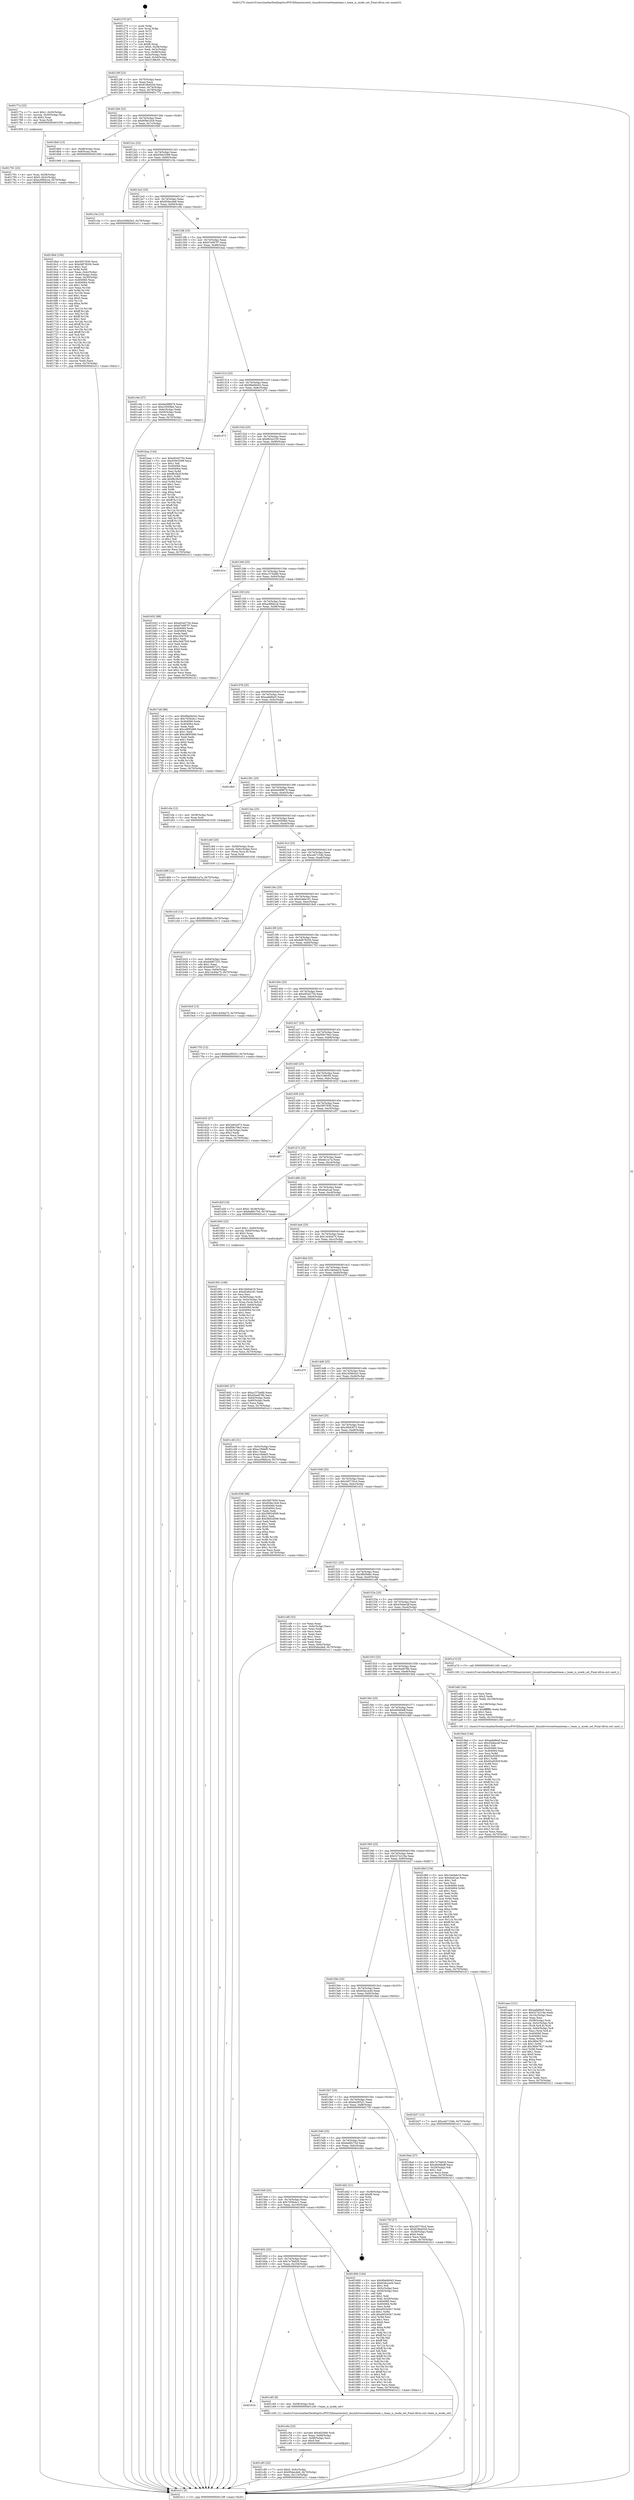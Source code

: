 digraph "0x401270" {
  label = "0x401270 (/mnt/c/Users/mathe/Desktop/tcc/POCII/binaries/extr_linuxdriversnetteamteam.c_team_is_mode_set_Final-ollvm.out::main(0))"
  labelloc = "t"
  node[shape=record]

  Entry [label="",width=0.3,height=0.3,shape=circle,fillcolor=black,style=filled]
  "0x40129f" [label="{
     0x40129f [23]\l
     | [instrs]\l
     &nbsp;&nbsp;0x40129f \<+3\>: mov -0x70(%rbp),%eax\l
     &nbsp;&nbsp;0x4012a2 \<+2\>: mov %eax,%ecx\l
     &nbsp;&nbsp;0x4012a4 \<+6\>: sub $0x818bd35d,%ecx\l
     &nbsp;&nbsp;0x4012aa \<+3\>: mov %eax,-0x74(%rbp)\l
     &nbsp;&nbsp;0x4012ad \<+3\>: mov %ecx,-0x78(%rbp)\l
     &nbsp;&nbsp;0x4012b0 \<+6\>: je 000000000040177a \<main+0x50a\>\l
  }"]
  "0x40177a" [label="{
     0x40177a [23]\l
     | [instrs]\l
     &nbsp;&nbsp;0x40177a \<+7\>: movl $0x1,-0x50(%rbp)\l
     &nbsp;&nbsp;0x401781 \<+4\>: movslq -0x50(%rbp),%rax\l
     &nbsp;&nbsp;0x401785 \<+4\>: shl $0x3,%rax\l
     &nbsp;&nbsp;0x401789 \<+3\>: mov %rax,%rdi\l
     &nbsp;&nbsp;0x40178c \<+5\>: call 0000000000401050 \<malloc@plt\>\l
     | [calls]\l
     &nbsp;&nbsp;0x401050 \{1\} (unknown)\l
  }"]
  "0x4012b6" [label="{
     0x4012b6 [22]\l
     | [instrs]\l
     &nbsp;&nbsp;0x4012b6 \<+5\>: jmp 00000000004012bb \<main+0x4b\>\l
     &nbsp;&nbsp;0x4012bb \<+3\>: mov -0x74(%rbp),%eax\l
     &nbsp;&nbsp;0x4012be \<+5\>: sub $0x859e10c9,%eax\l
     &nbsp;&nbsp;0x4012c3 \<+3\>: mov %eax,-0x7c(%rbp)\l
     &nbsp;&nbsp;0x4012c6 \<+6\>: je 00000000004016b0 \<main+0x440\>\l
  }"]
  Exit [label="",width=0.3,height=0.3,shape=circle,fillcolor=black,style=filled,peripheries=2]
  "0x4016b0" [label="{
     0x4016b0 [13]\l
     | [instrs]\l
     &nbsp;&nbsp;0x4016b0 \<+4\>: mov -0x48(%rbp),%rax\l
     &nbsp;&nbsp;0x4016b4 \<+4\>: mov 0x8(%rax),%rdi\l
     &nbsp;&nbsp;0x4016b8 \<+5\>: call 0000000000401060 \<atoi@plt\>\l
     | [calls]\l
     &nbsp;&nbsp;0x401060 \{1\} (unknown)\l
  }"]
  "0x4012cc" [label="{
     0x4012cc [22]\l
     | [instrs]\l
     &nbsp;&nbsp;0x4012cc \<+5\>: jmp 00000000004012d1 \<main+0x61\>\l
     &nbsp;&nbsp;0x4012d1 \<+3\>: mov -0x74(%rbp),%eax\l
     &nbsp;&nbsp;0x4012d4 \<+5\>: sub $0x930e3399,%eax\l
     &nbsp;&nbsp;0x4012d9 \<+3\>: mov %eax,-0x80(%rbp)\l
     &nbsp;&nbsp;0x4012dc \<+6\>: je 0000000000401c3a \<main+0x9ca\>\l
  }"]
  "0x401d06" [label="{
     0x401d06 [12]\l
     | [instrs]\l
     &nbsp;&nbsp;0x401d06 \<+7\>: movl $0xddc1a7a,-0x70(%rbp)\l
     &nbsp;&nbsp;0x401d0d \<+5\>: jmp 0000000000401e11 \<main+0xba1\>\l
  }"]
  "0x401c3a" [label="{
     0x401c3a [12]\l
     | [instrs]\l
     &nbsp;&nbsp;0x401c3a \<+7\>: movl $0x2456b5a3,-0x70(%rbp)\l
     &nbsp;&nbsp;0x401c41 \<+5\>: jmp 0000000000401e11 \<main+0xba1\>\l
  }"]
  "0x4012e2" [label="{
     0x4012e2 [25]\l
     | [instrs]\l
     &nbsp;&nbsp;0x4012e2 \<+5\>: jmp 00000000004012e7 \<main+0x77\>\l
     &nbsp;&nbsp;0x4012e7 \<+3\>: mov -0x74(%rbp),%eax\l
     &nbsp;&nbsp;0x4012ea \<+5\>: sub $0x95decde8,%eax\l
     &nbsp;&nbsp;0x4012ef \<+6\>: mov %eax,-0x84(%rbp)\l
     &nbsp;&nbsp;0x4012f5 \<+6\>: je 0000000000401c9e \<main+0xa2e\>\l
  }"]
  "0x401ccd" [label="{
     0x401ccd [12]\l
     | [instrs]\l
     &nbsp;&nbsp;0x401ccd \<+7\>: movl $0x3f659d6c,-0x70(%rbp)\l
     &nbsp;&nbsp;0x401cd4 \<+5\>: jmp 0000000000401e11 \<main+0xba1\>\l
  }"]
  "0x401c9e" [label="{
     0x401c9e [27]\l
     | [instrs]\l
     &nbsp;&nbsp;0x401c9e \<+5\>: mov $0xbe088679,%eax\l
     &nbsp;&nbsp;0x401ca3 \<+5\>: mov $0xc3050fe0,%ecx\l
     &nbsp;&nbsp;0x401ca8 \<+3\>: mov -0x6c(%rbp),%edx\l
     &nbsp;&nbsp;0x401cab \<+3\>: cmp -0x50(%rbp),%edx\l
     &nbsp;&nbsp;0x401cae \<+3\>: cmovl %ecx,%eax\l
     &nbsp;&nbsp;0x401cb1 \<+3\>: mov %eax,-0x70(%rbp)\l
     &nbsp;&nbsp;0x401cb4 \<+5\>: jmp 0000000000401e11 \<main+0xba1\>\l
  }"]
  "0x4012fb" [label="{
     0x4012fb [25]\l
     | [instrs]\l
     &nbsp;&nbsp;0x4012fb \<+5\>: jmp 0000000000401300 \<main+0x90\>\l
     &nbsp;&nbsp;0x401300 \<+3\>: mov -0x74(%rbp),%eax\l
     &nbsp;&nbsp;0x401303 \<+5\>: sub $0x97e067f7,%eax\l
     &nbsp;&nbsp;0x401308 \<+6\>: mov %eax,-0x88(%rbp)\l
     &nbsp;&nbsp;0x40130e \<+6\>: je 0000000000401baa \<main+0x93a\>\l
  }"]
  "0x401c85" [label="{
     0x401c85 [25]\l
     | [instrs]\l
     &nbsp;&nbsp;0x401c85 \<+7\>: movl $0x0,-0x6c(%rbp)\l
     &nbsp;&nbsp;0x401c8c \<+7\>: movl $0x95decde8,-0x70(%rbp)\l
     &nbsp;&nbsp;0x401c93 \<+6\>: mov %eax,-0x110(%rbp)\l
     &nbsp;&nbsp;0x401c99 \<+5\>: jmp 0000000000401e11 \<main+0xba1\>\l
  }"]
  "0x401baa" [label="{
     0x401baa [144]\l
     | [instrs]\l
     &nbsp;&nbsp;0x401baa \<+5\>: mov $0xe92d2754,%eax\l
     &nbsp;&nbsp;0x401baf \<+5\>: mov $0x930e3399,%ecx\l
     &nbsp;&nbsp;0x401bb4 \<+2\>: mov $0x1,%dl\l
     &nbsp;&nbsp;0x401bb6 \<+7\>: mov 0x404060,%esi\l
     &nbsp;&nbsp;0x401bbd \<+7\>: mov 0x404064,%edi\l
     &nbsp;&nbsp;0x401bc4 \<+3\>: mov %esi,%r8d\l
     &nbsp;&nbsp;0x401bc7 \<+7\>: sub $0xf8c5b2f,%r8d\l
     &nbsp;&nbsp;0x401bce \<+4\>: sub $0x1,%r8d\l
     &nbsp;&nbsp;0x401bd2 \<+7\>: add $0xf8c5b2f,%r8d\l
     &nbsp;&nbsp;0x401bd9 \<+4\>: imul %r8d,%esi\l
     &nbsp;&nbsp;0x401bdd \<+3\>: and $0x1,%esi\l
     &nbsp;&nbsp;0x401be0 \<+3\>: cmp $0x0,%esi\l
     &nbsp;&nbsp;0x401be3 \<+4\>: sete %r9b\l
     &nbsp;&nbsp;0x401be7 \<+3\>: cmp $0xa,%edi\l
     &nbsp;&nbsp;0x401bea \<+4\>: setl %r10b\l
     &nbsp;&nbsp;0x401bee \<+3\>: mov %r9b,%r11b\l
     &nbsp;&nbsp;0x401bf1 \<+4\>: xor $0xff,%r11b\l
     &nbsp;&nbsp;0x401bf5 \<+3\>: mov %r10b,%bl\l
     &nbsp;&nbsp;0x401bf8 \<+3\>: xor $0xff,%bl\l
     &nbsp;&nbsp;0x401bfb \<+3\>: xor $0x1,%dl\l
     &nbsp;&nbsp;0x401bfe \<+3\>: mov %r11b,%r14b\l
     &nbsp;&nbsp;0x401c01 \<+4\>: and $0xff,%r14b\l
     &nbsp;&nbsp;0x401c05 \<+3\>: and %dl,%r9b\l
     &nbsp;&nbsp;0x401c08 \<+3\>: mov %bl,%r15b\l
     &nbsp;&nbsp;0x401c0b \<+4\>: and $0xff,%r15b\l
     &nbsp;&nbsp;0x401c0f \<+3\>: and %dl,%r10b\l
     &nbsp;&nbsp;0x401c12 \<+3\>: or %r9b,%r14b\l
     &nbsp;&nbsp;0x401c15 \<+3\>: or %r10b,%r15b\l
     &nbsp;&nbsp;0x401c18 \<+3\>: xor %r15b,%r14b\l
     &nbsp;&nbsp;0x401c1b \<+3\>: or %bl,%r11b\l
     &nbsp;&nbsp;0x401c1e \<+4\>: xor $0xff,%r11b\l
     &nbsp;&nbsp;0x401c22 \<+3\>: or $0x1,%dl\l
     &nbsp;&nbsp;0x401c25 \<+3\>: and %dl,%r11b\l
     &nbsp;&nbsp;0x401c28 \<+3\>: or %r11b,%r14b\l
     &nbsp;&nbsp;0x401c2b \<+4\>: test $0x1,%r14b\l
     &nbsp;&nbsp;0x401c2f \<+3\>: cmovne %ecx,%eax\l
     &nbsp;&nbsp;0x401c32 \<+3\>: mov %eax,-0x70(%rbp)\l
     &nbsp;&nbsp;0x401c35 \<+5\>: jmp 0000000000401e11 \<main+0xba1\>\l
  }"]
  "0x401314" [label="{
     0x401314 [25]\l
     | [instrs]\l
     &nbsp;&nbsp;0x401314 \<+5\>: jmp 0000000000401319 \<main+0xa9\>\l
     &nbsp;&nbsp;0x401319 \<+3\>: mov -0x74(%rbp),%eax\l
     &nbsp;&nbsp;0x40131c \<+5\>: sub $0x99a0b043,%eax\l
     &nbsp;&nbsp;0x401321 \<+6\>: mov %eax,-0x8c(%rbp)\l
     &nbsp;&nbsp;0x401327 \<+6\>: je 0000000000401d73 \<main+0xb03\>\l
  }"]
  "0x401c6e" [label="{
     0x401c6e [23]\l
     | [instrs]\l
     &nbsp;&nbsp;0x401c6e \<+10\>: movabs $0x4020b6,%rdi\l
     &nbsp;&nbsp;0x401c78 \<+3\>: mov %eax,-0x68(%rbp)\l
     &nbsp;&nbsp;0x401c7b \<+3\>: mov -0x68(%rbp),%esi\l
     &nbsp;&nbsp;0x401c7e \<+2\>: mov $0x0,%al\l
     &nbsp;&nbsp;0x401c80 \<+5\>: call 0000000000401040 \<printf@plt\>\l
     | [calls]\l
     &nbsp;&nbsp;0x401040 \{1\} (unknown)\l
  }"]
  "0x401d73" [label="{
     0x401d73\l
  }", style=dashed]
  "0x40132d" [label="{
     0x40132d [25]\l
     | [instrs]\l
     &nbsp;&nbsp;0x40132d \<+5\>: jmp 0000000000401332 \<main+0xc2\>\l
     &nbsp;&nbsp;0x401332 \<+3\>: mov -0x74(%rbp),%eax\l
     &nbsp;&nbsp;0x401335 \<+5\>: sub $0x9b3a31f0,%eax\l
     &nbsp;&nbsp;0x40133a \<+6\>: mov %eax,-0x90(%rbp)\l
     &nbsp;&nbsp;0x401340 \<+6\>: je 0000000000401d1e \<main+0xaae\>\l
  }"]
  "0x40161b" [label="{
     0x40161b\l
  }", style=dashed]
  "0x401d1e" [label="{
     0x401d1e\l
  }", style=dashed]
  "0x401346" [label="{
     0x401346 [25]\l
     | [instrs]\l
     &nbsp;&nbsp;0x401346 \<+5\>: jmp 000000000040134b \<main+0xdb\>\l
     &nbsp;&nbsp;0x40134b \<+3\>: mov -0x74(%rbp),%eax\l
     &nbsp;&nbsp;0x40134e \<+5\>: sub $0xa157bddb,%eax\l
     &nbsp;&nbsp;0x401353 \<+6\>: mov %eax,-0x94(%rbp)\l
     &nbsp;&nbsp;0x401359 \<+6\>: je 0000000000401b52 \<main+0x8e2\>\l
  }"]
  "0x401c65" [label="{
     0x401c65 [9]\l
     | [instrs]\l
     &nbsp;&nbsp;0x401c65 \<+4\>: mov -0x58(%rbp),%rdi\l
     &nbsp;&nbsp;0x401c69 \<+5\>: call 0000000000401240 \<team_is_mode_set\>\l
     | [calls]\l
     &nbsp;&nbsp;0x401240 \{1\} (/mnt/c/Users/mathe/Desktop/tcc/POCII/binaries/extr_linuxdriversnetteamteam.c_team_is_mode_set_Final-ollvm.out::team_is_mode_set)\l
  }"]
  "0x401b52" [label="{
     0x401b52 [88]\l
     | [instrs]\l
     &nbsp;&nbsp;0x401b52 \<+5\>: mov $0xe92d2754,%eax\l
     &nbsp;&nbsp;0x401b57 \<+5\>: mov $0x97e067f7,%ecx\l
     &nbsp;&nbsp;0x401b5c \<+7\>: mov 0x404060,%edx\l
     &nbsp;&nbsp;0x401b63 \<+7\>: mov 0x404064,%esi\l
     &nbsp;&nbsp;0x401b6a \<+2\>: mov %edx,%edi\l
     &nbsp;&nbsp;0x401b6c \<+6\>: add $0xc3d47fc8,%edi\l
     &nbsp;&nbsp;0x401b72 \<+3\>: sub $0x1,%edi\l
     &nbsp;&nbsp;0x401b75 \<+6\>: sub $0xc3d47fc8,%edi\l
     &nbsp;&nbsp;0x401b7b \<+3\>: imul %edi,%edx\l
     &nbsp;&nbsp;0x401b7e \<+3\>: and $0x1,%edx\l
     &nbsp;&nbsp;0x401b81 \<+3\>: cmp $0x0,%edx\l
     &nbsp;&nbsp;0x401b84 \<+4\>: sete %r8b\l
     &nbsp;&nbsp;0x401b88 \<+3\>: cmp $0xa,%esi\l
     &nbsp;&nbsp;0x401b8b \<+4\>: setl %r9b\l
     &nbsp;&nbsp;0x401b8f \<+3\>: mov %r8b,%r10b\l
     &nbsp;&nbsp;0x401b92 \<+3\>: and %r9b,%r10b\l
     &nbsp;&nbsp;0x401b95 \<+3\>: xor %r9b,%r8b\l
     &nbsp;&nbsp;0x401b98 \<+3\>: or %r8b,%r10b\l
     &nbsp;&nbsp;0x401b9b \<+4\>: test $0x1,%r10b\l
     &nbsp;&nbsp;0x401b9f \<+3\>: cmovne %ecx,%eax\l
     &nbsp;&nbsp;0x401ba2 \<+3\>: mov %eax,-0x70(%rbp)\l
     &nbsp;&nbsp;0x401ba5 \<+5\>: jmp 0000000000401e11 \<main+0xba1\>\l
  }"]
  "0x40135f" [label="{
     0x40135f [25]\l
     | [instrs]\l
     &nbsp;&nbsp;0x40135f \<+5\>: jmp 0000000000401364 \<main+0xf4\>\l
     &nbsp;&nbsp;0x401364 \<+3\>: mov -0x74(%rbp),%eax\l
     &nbsp;&nbsp;0x401367 \<+5\>: sub $0xa398dccd,%eax\l
     &nbsp;&nbsp;0x40136c \<+6\>: mov %eax,-0x98(%rbp)\l
     &nbsp;&nbsp;0x401372 \<+6\>: je 00000000004017a8 \<main+0x538\>\l
  }"]
  "0x401aae" [label="{
     0x401aae [121]\l
     | [instrs]\l
     &nbsp;&nbsp;0x401aae \<+5\>: mov $0xaafa8be5,%ecx\l
     &nbsp;&nbsp;0x401ab3 \<+5\>: mov $0x527e219a,%edx\l
     &nbsp;&nbsp;0x401ab8 \<+6\>: mov -0x10c(%rbp),%esi\l
     &nbsp;&nbsp;0x401abe \<+3\>: imul %eax,%esi\l
     &nbsp;&nbsp;0x401ac1 \<+4\>: mov -0x58(%rbp),%rdi\l
     &nbsp;&nbsp;0x401ac5 \<+4\>: movslq -0x5c(%rbp),%r8\l
     &nbsp;&nbsp;0x401ac9 \<+4\>: mov (%rdi,%r8,8),%rdi\l
     &nbsp;&nbsp;0x401acd \<+4\>: movslq -0x64(%rbp),%r8\l
     &nbsp;&nbsp;0x401ad1 \<+4\>: mov %esi,(%rdi,%r8,4)\l
     &nbsp;&nbsp;0x401ad5 \<+7\>: mov 0x404060,%eax\l
     &nbsp;&nbsp;0x401adc \<+7\>: mov 0x404064,%esi\l
     &nbsp;&nbsp;0x401ae3 \<+3\>: mov %eax,%r9d\l
     &nbsp;&nbsp;0x401ae6 \<+7\>: sub $0x380e7827,%r9d\l
     &nbsp;&nbsp;0x401aed \<+4\>: sub $0x1,%r9d\l
     &nbsp;&nbsp;0x401af1 \<+7\>: add $0x380e7827,%r9d\l
     &nbsp;&nbsp;0x401af8 \<+4\>: imul %r9d,%eax\l
     &nbsp;&nbsp;0x401afc \<+3\>: and $0x1,%eax\l
     &nbsp;&nbsp;0x401aff \<+3\>: cmp $0x0,%eax\l
     &nbsp;&nbsp;0x401b02 \<+4\>: sete %r10b\l
     &nbsp;&nbsp;0x401b06 \<+3\>: cmp $0xa,%esi\l
     &nbsp;&nbsp;0x401b09 \<+4\>: setl %r11b\l
     &nbsp;&nbsp;0x401b0d \<+3\>: mov %r10b,%bl\l
     &nbsp;&nbsp;0x401b10 \<+3\>: and %r11b,%bl\l
     &nbsp;&nbsp;0x401b13 \<+3\>: xor %r11b,%r10b\l
     &nbsp;&nbsp;0x401b16 \<+3\>: or %r10b,%bl\l
     &nbsp;&nbsp;0x401b19 \<+3\>: test $0x1,%bl\l
     &nbsp;&nbsp;0x401b1c \<+3\>: cmovne %edx,%ecx\l
     &nbsp;&nbsp;0x401b1f \<+3\>: mov %ecx,-0x70(%rbp)\l
     &nbsp;&nbsp;0x401b22 \<+5\>: jmp 0000000000401e11 \<main+0xba1\>\l
  }"]
  "0x4017a8" [label="{
     0x4017a8 [88]\l
     | [instrs]\l
     &nbsp;&nbsp;0x4017a8 \<+5\>: mov $0x99a0b043,%eax\l
     &nbsp;&nbsp;0x4017ad \<+5\>: mov $0x7059cbc1,%ecx\l
     &nbsp;&nbsp;0x4017b2 \<+7\>: mov 0x404060,%edx\l
     &nbsp;&nbsp;0x4017b9 \<+7\>: mov 0x404064,%esi\l
     &nbsp;&nbsp;0x4017c0 \<+2\>: mov %edx,%edi\l
     &nbsp;&nbsp;0x4017c2 \<+6\>: sub $0xcd895d86,%edi\l
     &nbsp;&nbsp;0x4017c8 \<+3\>: sub $0x1,%edi\l
     &nbsp;&nbsp;0x4017cb \<+6\>: add $0xcd895d86,%edi\l
     &nbsp;&nbsp;0x4017d1 \<+3\>: imul %edi,%edx\l
     &nbsp;&nbsp;0x4017d4 \<+3\>: and $0x1,%edx\l
     &nbsp;&nbsp;0x4017d7 \<+3\>: cmp $0x0,%edx\l
     &nbsp;&nbsp;0x4017da \<+4\>: sete %r8b\l
     &nbsp;&nbsp;0x4017de \<+3\>: cmp $0xa,%esi\l
     &nbsp;&nbsp;0x4017e1 \<+4\>: setl %r9b\l
     &nbsp;&nbsp;0x4017e5 \<+3\>: mov %r8b,%r10b\l
     &nbsp;&nbsp;0x4017e8 \<+3\>: and %r9b,%r10b\l
     &nbsp;&nbsp;0x4017eb \<+3\>: xor %r9b,%r8b\l
     &nbsp;&nbsp;0x4017ee \<+3\>: or %r8b,%r10b\l
     &nbsp;&nbsp;0x4017f1 \<+4\>: test $0x1,%r10b\l
     &nbsp;&nbsp;0x4017f5 \<+3\>: cmovne %ecx,%eax\l
     &nbsp;&nbsp;0x4017f8 \<+3\>: mov %eax,-0x70(%rbp)\l
     &nbsp;&nbsp;0x4017fb \<+5\>: jmp 0000000000401e11 \<main+0xba1\>\l
  }"]
  "0x401378" [label="{
     0x401378 [25]\l
     | [instrs]\l
     &nbsp;&nbsp;0x401378 \<+5\>: jmp 000000000040137d \<main+0x10d\>\l
     &nbsp;&nbsp;0x40137d \<+3\>: mov -0x74(%rbp),%eax\l
     &nbsp;&nbsp;0x401380 \<+5\>: sub $0xaafa8be5,%eax\l
     &nbsp;&nbsp;0x401385 \<+6\>: mov %eax,-0x9c(%rbp)\l
     &nbsp;&nbsp;0x40138b \<+6\>: je 0000000000401db5 \<main+0xb45\>\l
  }"]
  "0x401a82" [label="{
     0x401a82 [44]\l
     | [instrs]\l
     &nbsp;&nbsp;0x401a82 \<+2\>: xor %ecx,%ecx\l
     &nbsp;&nbsp;0x401a84 \<+5\>: mov $0x2,%edx\l
     &nbsp;&nbsp;0x401a89 \<+6\>: mov %edx,-0x108(%rbp)\l
     &nbsp;&nbsp;0x401a8f \<+1\>: cltd\l
     &nbsp;&nbsp;0x401a90 \<+6\>: mov -0x108(%rbp),%esi\l
     &nbsp;&nbsp;0x401a96 \<+2\>: idiv %esi\l
     &nbsp;&nbsp;0x401a98 \<+6\>: imul $0xfffffffe,%edx,%edx\l
     &nbsp;&nbsp;0x401a9e \<+3\>: sub $0x1,%ecx\l
     &nbsp;&nbsp;0x401aa1 \<+2\>: sub %ecx,%edx\l
     &nbsp;&nbsp;0x401aa3 \<+6\>: mov %edx,-0x10c(%rbp)\l
     &nbsp;&nbsp;0x401aa9 \<+5\>: call 0000000000401160 \<next_i\>\l
     | [calls]\l
     &nbsp;&nbsp;0x401160 \{1\} (/mnt/c/Users/mathe/Desktop/tcc/POCII/binaries/extr_linuxdriversnetteamteam.c_team_is_mode_set_Final-ollvm.out::next_i)\l
  }"]
  "0x401db5" [label="{
     0x401db5\l
  }", style=dashed]
  "0x401391" [label="{
     0x401391 [25]\l
     | [instrs]\l
     &nbsp;&nbsp;0x401391 \<+5\>: jmp 0000000000401396 \<main+0x126\>\l
     &nbsp;&nbsp;0x401396 \<+3\>: mov -0x74(%rbp),%eax\l
     &nbsp;&nbsp;0x401399 \<+5\>: sub $0xbe088679,%eax\l
     &nbsp;&nbsp;0x40139e \<+6\>: mov %eax,-0xa0(%rbp)\l
     &nbsp;&nbsp;0x4013a4 \<+6\>: je 0000000000401cfa \<main+0xa8a\>\l
  }"]
  "0x40195c" [label="{
     0x40195c [106]\l
     | [instrs]\l
     &nbsp;&nbsp;0x40195c \<+5\>: mov $0x1bb0ab19,%ecx\l
     &nbsp;&nbsp;0x401961 \<+5\>: mov $0xd2a6e181,%edx\l
     &nbsp;&nbsp;0x401966 \<+2\>: xor %esi,%esi\l
     &nbsp;&nbsp;0x401968 \<+4\>: mov -0x58(%rbp),%rdi\l
     &nbsp;&nbsp;0x40196c \<+4\>: movslq -0x5c(%rbp),%r8\l
     &nbsp;&nbsp;0x401970 \<+4\>: mov %rax,(%rdi,%r8,8)\l
     &nbsp;&nbsp;0x401974 \<+7\>: movl $0x0,-0x64(%rbp)\l
     &nbsp;&nbsp;0x40197b \<+8\>: mov 0x404060,%r9d\l
     &nbsp;&nbsp;0x401983 \<+8\>: mov 0x404064,%r10d\l
     &nbsp;&nbsp;0x40198b \<+3\>: sub $0x1,%esi\l
     &nbsp;&nbsp;0x40198e \<+3\>: mov %r9d,%r11d\l
     &nbsp;&nbsp;0x401991 \<+3\>: add %esi,%r11d\l
     &nbsp;&nbsp;0x401994 \<+4\>: imul %r11d,%r9d\l
     &nbsp;&nbsp;0x401998 \<+4\>: and $0x1,%r9d\l
     &nbsp;&nbsp;0x40199c \<+4\>: cmp $0x0,%r9d\l
     &nbsp;&nbsp;0x4019a0 \<+3\>: sete %bl\l
     &nbsp;&nbsp;0x4019a3 \<+4\>: cmp $0xa,%r10d\l
     &nbsp;&nbsp;0x4019a7 \<+4\>: setl %r14b\l
     &nbsp;&nbsp;0x4019ab \<+3\>: mov %bl,%r15b\l
     &nbsp;&nbsp;0x4019ae \<+3\>: and %r14b,%r15b\l
     &nbsp;&nbsp;0x4019b1 \<+3\>: xor %r14b,%bl\l
     &nbsp;&nbsp;0x4019b4 \<+3\>: or %bl,%r15b\l
     &nbsp;&nbsp;0x4019b7 \<+4\>: test $0x1,%r15b\l
     &nbsp;&nbsp;0x4019bb \<+3\>: cmovne %edx,%ecx\l
     &nbsp;&nbsp;0x4019be \<+3\>: mov %ecx,-0x70(%rbp)\l
     &nbsp;&nbsp;0x4019c1 \<+5\>: jmp 0000000000401e11 \<main+0xba1\>\l
  }"]
  "0x401cfa" [label="{
     0x401cfa [12]\l
     | [instrs]\l
     &nbsp;&nbsp;0x401cfa \<+4\>: mov -0x58(%rbp),%rax\l
     &nbsp;&nbsp;0x401cfe \<+3\>: mov %rax,%rdi\l
     &nbsp;&nbsp;0x401d01 \<+5\>: call 0000000000401030 \<free@plt\>\l
     | [calls]\l
     &nbsp;&nbsp;0x401030 \{1\} (unknown)\l
  }"]
  "0x4013aa" [label="{
     0x4013aa [25]\l
     | [instrs]\l
     &nbsp;&nbsp;0x4013aa \<+5\>: jmp 00000000004013af \<main+0x13f\>\l
     &nbsp;&nbsp;0x4013af \<+3\>: mov -0x74(%rbp),%eax\l
     &nbsp;&nbsp;0x4013b2 \<+5\>: sub $0xc3050fe0,%eax\l
     &nbsp;&nbsp;0x4013b7 \<+6\>: mov %eax,-0xa4(%rbp)\l
     &nbsp;&nbsp;0x4013bd \<+6\>: je 0000000000401cb9 \<main+0xa49\>\l
  }"]
  "0x401602" [label="{
     0x401602 [25]\l
     | [instrs]\l
     &nbsp;&nbsp;0x401602 \<+5\>: jmp 0000000000401607 \<main+0x397\>\l
     &nbsp;&nbsp;0x401607 \<+3\>: mov -0x74(%rbp),%eax\l
     &nbsp;&nbsp;0x40160a \<+5\>: sub $0x7e7fa626,%eax\l
     &nbsp;&nbsp;0x40160f \<+6\>: mov %eax,-0x104(%rbp)\l
     &nbsp;&nbsp;0x401615 \<+6\>: je 0000000000401c65 \<main+0x9f5\>\l
  }"]
  "0x401cb9" [label="{
     0x401cb9 [20]\l
     | [instrs]\l
     &nbsp;&nbsp;0x401cb9 \<+4\>: mov -0x58(%rbp),%rax\l
     &nbsp;&nbsp;0x401cbd \<+4\>: movslq -0x6c(%rbp),%rcx\l
     &nbsp;&nbsp;0x401cc1 \<+4\>: mov (%rax,%rcx,8),%rax\l
     &nbsp;&nbsp;0x401cc5 \<+3\>: mov %rax,%rdi\l
     &nbsp;&nbsp;0x401cc8 \<+5\>: call 0000000000401030 \<free@plt\>\l
     | [calls]\l
     &nbsp;&nbsp;0x401030 \{1\} (unknown)\l
  }"]
  "0x4013c3" [label="{
     0x4013c3 [25]\l
     | [instrs]\l
     &nbsp;&nbsp;0x4013c3 \<+5\>: jmp 00000000004013c8 \<main+0x158\>\l
     &nbsp;&nbsp;0x4013c8 \<+3\>: mov -0x74(%rbp),%eax\l
     &nbsp;&nbsp;0x4013cb \<+5\>: sub $0xceb7154b,%eax\l
     &nbsp;&nbsp;0x4013d0 \<+6\>: mov %eax,-0xa8(%rbp)\l
     &nbsp;&nbsp;0x4013d6 \<+6\>: je 0000000000401b33 \<main+0x8c3\>\l
  }"]
  "0x401800" [label="{
     0x401800 [164]\l
     | [instrs]\l
     &nbsp;&nbsp;0x401800 \<+5\>: mov $0x99a0b043,%eax\l
     &nbsp;&nbsp;0x401805 \<+5\>: mov $0x63dcce44,%ecx\l
     &nbsp;&nbsp;0x40180a \<+2\>: mov $0x1,%dl\l
     &nbsp;&nbsp;0x40180c \<+3\>: mov -0x5c(%rbp),%esi\l
     &nbsp;&nbsp;0x40180f \<+3\>: cmp -0x50(%rbp),%esi\l
     &nbsp;&nbsp;0x401812 \<+4\>: setl %dil\l
     &nbsp;&nbsp;0x401816 \<+4\>: and $0x1,%dil\l
     &nbsp;&nbsp;0x40181a \<+4\>: mov %dil,-0x29(%rbp)\l
     &nbsp;&nbsp;0x40181e \<+7\>: mov 0x404060,%esi\l
     &nbsp;&nbsp;0x401825 \<+8\>: mov 0x404064,%r8d\l
     &nbsp;&nbsp;0x40182d \<+3\>: mov %esi,%r9d\l
     &nbsp;&nbsp;0x401830 \<+7\>: sub $0xe932e5b7,%r9d\l
     &nbsp;&nbsp;0x401837 \<+4\>: sub $0x1,%r9d\l
     &nbsp;&nbsp;0x40183b \<+7\>: add $0xe932e5b7,%r9d\l
     &nbsp;&nbsp;0x401842 \<+4\>: imul %r9d,%esi\l
     &nbsp;&nbsp;0x401846 \<+3\>: and $0x1,%esi\l
     &nbsp;&nbsp;0x401849 \<+3\>: cmp $0x0,%esi\l
     &nbsp;&nbsp;0x40184c \<+4\>: sete %dil\l
     &nbsp;&nbsp;0x401850 \<+4\>: cmp $0xa,%r8d\l
     &nbsp;&nbsp;0x401854 \<+4\>: setl %r10b\l
     &nbsp;&nbsp;0x401858 \<+3\>: mov %dil,%r11b\l
     &nbsp;&nbsp;0x40185b \<+4\>: xor $0xff,%r11b\l
     &nbsp;&nbsp;0x40185f \<+3\>: mov %r10b,%bl\l
     &nbsp;&nbsp;0x401862 \<+3\>: xor $0xff,%bl\l
     &nbsp;&nbsp;0x401865 \<+3\>: xor $0x1,%dl\l
     &nbsp;&nbsp;0x401868 \<+3\>: mov %r11b,%r14b\l
     &nbsp;&nbsp;0x40186b \<+4\>: and $0xff,%r14b\l
     &nbsp;&nbsp;0x40186f \<+3\>: and %dl,%dil\l
     &nbsp;&nbsp;0x401872 \<+3\>: mov %bl,%r15b\l
     &nbsp;&nbsp;0x401875 \<+4\>: and $0xff,%r15b\l
     &nbsp;&nbsp;0x401879 \<+3\>: and %dl,%r10b\l
     &nbsp;&nbsp;0x40187c \<+3\>: or %dil,%r14b\l
     &nbsp;&nbsp;0x40187f \<+3\>: or %r10b,%r15b\l
     &nbsp;&nbsp;0x401882 \<+3\>: xor %r15b,%r14b\l
     &nbsp;&nbsp;0x401885 \<+3\>: or %bl,%r11b\l
     &nbsp;&nbsp;0x401888 \<+4\>: xor $0xff,%r11b\l
     &nbsp;&nbsp;0x40188c \<+3\>: or $0x1,%dl\l
     &nbsp;&nbsp;0x40188f \<+3\>: and %dl,%r11b\l
     &nbsp;&nbsp;0x401892 \<+3\>: or %r11b,%r14b\l
     &nbsp;&nbsp;0x401895 \<+4\>: test $0x1,%r14b\l
     &nbsp;&nbsp;0x401899 \<+3\>: cmovne %ecx,%eax\l
     &nbsp;&nbsp;0x40189c \<+3\>: mov %eax,-0x70(%rbp)\l
     &nbsp;&nbsp;0x40189f \<+5\>: jmp 0000000000401e11 \<main+0xba1\>\l
  }"]
  "0x401b33" [label="{
     0x401b33 [31]\l
     | [instrs]\l
     &nbsp;&nbsp;0x401b33 \<+3\>: mov -0x64(%rbp),%eax\l
     &nbsp;&nbsp;0x401b36 \<+5\>: sub $0xbdd67231,%eax\l
     &nbsp;&nbsp;0x401b3b \<+3\>: add $0x1,%eax\l
     &nbsp;&nbsp;0x401b3e \<+5\>: add $0xbdd67231,%eax\l
     &nbsp;&nbsp;0x401b43 \<+3\>: mov %eax,-0x64(%rbp)\l
     &nbsp;&nbsp;0x401b46 \<+7\>: movl $0x14c94a75,-0x70(%rbp)\l
     &nbsp;&nbsp;0x401b4d \<+5\>: jmp 0000000000401e11 \<main+0xba1\>\l
  }"]
  "0x4013dc" [label="{
     0x4013dc [25]\l
     | [instrs]\l
     &nbsp;&nbsp;0x4013dc \<+5\>: jmp 00000000004013e1 \<main+0x171\>\l
     &nbsp;&nbsp;0x4013e1 \<+3\>: mov -0x74(%rbp),%eax\l
     &nbsp;&nbsp;0x4013e4 \<+5\>: sub $0xd2a6e181,%eax\l
     &nbsp;&nbsp;0x4013e9 \<+6\>: mov %eax,-0xac(%rbp)\l
     &nbsp;&nbsp;0x4013ef \<+6\>: je 00000000004019c6 \<main+0x756\>\l
  }"]
  "0x4015e9" [label="{
     0x4015e9 [25]\l
     | [instrs]\l
     &nbsp;&nbsp;0x4015e9 \<+5\>: jmp 00000000004015ee \<main+0x37e\>\l
     &nbsp;&nbsp;0x4015ee \<+3\>: mov -0x74(%rbp),%eax\l
     &nbsp;&nbsp;0x4015f1 \<+5\>: sub $0x7059cbc1,%eax\l
     &nbsp;&nbsp;0x4015f6 \<+6\>: mov %eax,-0x100(%rbp)\l
     &nbsp;&nbsp;0x4015fc \<+6\>: je 0000000000401800 \<main+0x590\>\l
  }"]
  "0x4019c6" [label="{
     0x4019c6 [12]\l
     | [instrs]\l
     &nbsp;&nbsp;0x4019c6 \<+7\>: movl $0x14c94a75,-0x70(%rbp)\l
     &nbsp;&nbsp;0x4019cd \<+5\>: jmp 0000000000401e11 \<main+0xba1\>\l
  }"]
  "0x4013f5" [label="{
     0x4013f5 [25]\l
     | [instrs]\l
     &nbsp;&nbsp;0x4013f5 \<+5\>: jmp 00000000004013fa \<main+0x18a\>\l
     &nbsp;&nbsp;0x4013fa \<+3\>: mov -0x74(%rbp),%eax\l
     &nbsp;&nbsp;0x4013fd \<+5\>: sub $0xd4878204,%eax\l
     &nbsp;&nbsp;0x401402 \<+6\>: mov %eax,-0xb0(%rbp)\l
     &nbsp;&nbsp;0x401408 \<+6\>: je 0000000000401753 \<main+0x4e3\>\l
  }"]
  "0x401d42" [label="{
     0x401d42 [21]\l
     | [instrs]\l
     &nbsp;&nbsp;0x401d42 \<+3\>: mov -0x38(%rbp),%eax\l
     &nbsp;&nbsp;0x401d45 \<+7\>: add $0xf8,%rsp\l
     &nbsp;&nbsp;0x401d4c \<+1\>: pop %rbx\l
     &nbsp;&nbsp;0x401d4d \<+2\>: pop %r12\l
     &nbsp;&nbsp;0x401d4f \<+2\>: pop %r13\l
     &nbsp;&nbsp;0x401d51 \<+2\>: pop %r14\l
     &nbsp;&nbsp;0x401d53 \<+2\>: pop %r15\l
     &nbsp;&nbsp;0x401d55 \<+1\>: pop %rbp\l
     &nbsp;&nbsp;0x401d56 \<+1\>: ret\l
  }"]
  "0x401753" [label="{
     0x401753 [12]\l
     | [instrs]\l
     &nbsp;&nbsp;0x401753 \<+7\>: movl $0x6a2f0521,-0x70(%rbp)\l
     &nbsp;&nbsp;0x40175a \<+5\>: jmp 0000000000401e11 \<main+0xba1\>\l
  }"]
  "0x40140e" [label="{
     0x40140e [25]\l
     | [instrs]\l
     &nbsp;&nbsp;0x40140e \<+5\>: jmp 0000000000401413 \<main+0x1a3\>\l
     &nbsp;&nbsp;0x401413 \<+3\>: mov -0x74(%rbp),%eax\l
     &nbsp;&nbsp;0x401416 \<+5\>: sub $0xe92d2754,%eax\l
     &nbsp;&nbsp;0x40141b \<+6\>: mov %eax,-0xb4(%rbp)\l
     &nbsp;&nbsp;0x401421 \<+6\>: je 0000000000401e0a \<main+0xb9a\>\l
  }"]
  "0x401791" [label="{
     0x401791 [23]\l
     | [instrs]\l
     &nbsp;&nbsp;0x401791 \<+4\>: mov %rax,-0x58(%rbp)\l
     &nbsp;&nbsp;0x401795 \<+7\>: movl $0x0,-0x5c(%rbp)\l
     &nbsp;&nbsp;0x40179c \<+7\>: movl $0xa398dccd,-0x70(%rbp)\l
     &nbsp;&nbsp;0x4017a3 \<+5\>: jmp 0000000000401e11 \<main+0xba1\>\l
  }"]
  "0x401e0a" [label="{
     0x401e0a\l
  }", style=dashed]
  "0x401427" [label="{
     0x401427 [25]\l
     | [instrs]\l
     &nbsp;&nbsp;0x401427 \<+5\>: jmp 000000000040142c \<main+0x1bc\>\l
     &nbsp;&nbsp;0x40142c \<+3\>: mov -0x74(%rbp),%eax\l
     &nbsp;&nbsp;0x40142f \<+5\>: sub $0xf58c79e3,%eax\l
     &nbsp;&nbsp;0x401434 \<+6\>: mov %eax,-0xb8(%rbp)\l
     &nbsp;&nbsp;0x40143a \<+6\>: je 0000000000401640 \<main+0x3d0\>\l
  }"]
  "0x4015d0" [label="{
     0x4015d0 [25]\l
     | [instrs]\l
     &nbsp;&nbsp;0x4015d0 \<+5\>: jmp 00000000004015d5 \<main+0x365\>\l
     &nbsp;&nbsp;0x4015d5 \<+3\>: mov -0x74(%rbp),%eax\l
     &nbsp;&nbsp;0x4015d8 \<+5\>: sub $0x6a80c75d,%eax\l
     &nbsp;&nbsp;0x4015dd \<+6\>: mov %eax,-0xfc(%rbp)\l
     &nbsp;&nbsp;0x4015e3 \<+6\>: je 0000000000401d42 \<main+0xad2\>\l
  }"]
  "0x401640" [label="{
     0x401640\l
  }", style=dashed]
  "0x401440" [label="{
     0x401440 [25]\l
     | [instrs]\l
     &nbsp;&nbsp;0x401440 \<+5\>: jmp 0000000000401445 \<main+0x1d5\>\l
     &nbsp;&nbsp;0x401445 \<+3\>: mov -0x74(%rbp),%eax\l
     &nbsp;&nbsp;0x401448 \<+5\>: sub $0x3188c65,%eax\l
     &nbsp;&nbsp;0x40144d \<+6\>: mov %eax,-0xbc(%rbp)\l
     &nbsp;&nbsp;0x401453 \<+6\>: je 0000000000401625 \<main+0x3b5\>\l
  }"]
  "0x40175f" [label="{
     0x40175f [27]\l
     | [instrs]\l
     &nbsp;&nbsp;0x40175f \<+5\>: mov $0x2d5735c4,%eax\l
     &nbsp;&nbsp;0x401764 \<+5\>: mov $0x818bd35d,%ecx\l
     &nbsp;&nbsp;0x401769 \<+3\>: mov -0x30(%rbp),%edx\l
     &nbsp;&nbsp;0x40176c \<+3\>: cmp $0x0,%edx\l
     &nbsp;&nbsp;0x40176f \<+3\>: cmove %ecx,%eax\l
     &nbsp;&nbsp;0x401772 \<+3\>: mov %eax,-0x70(%rbp)\l
     &nbsp;&nbsp;0x401775 \<+5\>: jmp 0000000000401e11 \<main+0xba1\>\l
  }"]
  "0x401625" [label="{
     0x401625 [27]\l
     | [instrs]\l
     &nbsp;&nbsp;0x401625 \<+5\>: mov $0x26643f73,%eax\l
     &nbsp;&nbsp;0x40162a \<+5\>: mov $0xf58c79e3,%ecx\l
     &nbsp;&nbsp;0x40162f \<+3\>: mov -0x34(%rbp),%edx\l
     &nbsp;&nbsp;0x401632 \<+3\>: cmp $0x2,%edx\l
     &nbsp;&nbsp;0x401635 \<+3\>: cmovne %ecx,%eax\l
     &nbsp;&nbsp;0x401638 \<+3\>: mov %eax,-0x70(%rbp)\l
     &nbsp;&nbsp;0x40163b \<+5\>: jmp 0000000000401e11 \<main+0xba1\>\l
  }"]
  "0x401459" [label="{
     0x401459 [25]\l
     | [instrs]\l
     &nbsp;&nbsp;0x401459 \<+5\>: jmp 000000000040145e \<main+0x1ee\>\l
     &nbsp;&nbsp;0x40145e \<+3\>: mov -0x74(%rbp),%eax\l
     &nbsp;&nbsp;0x401461 \<+5\>: sub $0x5857830,%eax\l
     &nbsp;&nbsp;0x401466 \<+6\>: mov %eax,-0xc0(%rbp)\l
     &nbsp;&nbsp;0x40146c \<+6\>: je 0000000000401d57 \<main+0xae7\>\l
  }"]
  "0x401e11" [label="{
     0x401e11 [5]\l
     | [instrs]\l
     &nbsp;&nbsp;0x401e11 \<+5\>: jmp 000000000040129f \<main+0x2f\>\l
  }"]
  "0x401270" [label="{
     0x401270 [47]\l
     | [instrs]\l
     &nbsp;&nbsp;0x401270 \<+1\>: push %rbp\l
     &nbsp;&nbsp;0x401271 \<+3\>: mov %rsp,%rbp\l
     &nbsp;&nbsp;0x401274 \<+2\>: push %r15\l
     &nbsp;&nbsp;0x401276 \<+2\>: push %r14\l
     &nbsp;&nbsp;0x401278 \<+2\>: push %r13\l
     &nbsp;&nbsp;0x40127a \<+2\>: push %r12\l
     &nbsp;&nbsp;0x40127c \<+1\>: push %rbx\l
     &nbsp;&nbsp;0x40127d \<+7\>: sub $0xf8,%rsp\l
     &nbsp;&nbsp;0x401284 \<+7\>: movl $0x0,-0x38(%rbp)\l
     &nbsp;&nbsp;0x40128b \<+3\>: mov %edi,-0x3c(%rbp)\l
     &nbsp;&nbsp;0x40128e \<+4\>: mov %rsi,-0x48(%rbp)\l
     &nbsp;&nbsp;0x401292 \<+3\>: mov -0x3c(%rbp),%edi\l
     &nbsp;&nbsp;0x401295 \<+3\>: mov %edi,-0x34(%rbp)\l
     &nbsp;&nbsp;0x401298 \<+7\>: movl $0x3188c65,-0x70(%rbp)\l
  }"]
  "0x4015b7" [label="{
     0x4015b7 [25]\l
     | [instrs]\l
     &nbsp;&nbsp;0x4015b7 \<+5\>: jmp 00000000004015bc \<main+0x34c\>\l
     &nbsp;&nbsp;0x4015bc \<+3\>: mov -0x74(%rbp),%eax\l
     &nbsp;&nbsp;0x4015bf \<+5\>: sub $0x6a2f0521,%eax\l
     &nbsp;&nbsp;0x4015c4 \<+6\>: mov %eax,-0xf8(%rbp)\l
     &nbsp;&nbsp;0x4015ca \<+6\>: je 000000000040175f \<main+0x4ef\>\l
  }"]
  "0x401d57" [label="{
     0x401d57\l
  }", style=dashed]
  "0x401472" [label="{
     0x401472 [25]\l
     | [instrs]\l
     &nbsp;&nbsp;0x401472 \<+5\>: jmp 0000000000401477 \<main+0x207\>\l
     &nbsp;&nbsp;0x401477 \<+3\>: mov -0x74(%rbp),%eax\l
     &nbsp;&nbsp;0x40147a \<+5\>: sub $0xddc1a7a,%eax\l
     &nbsp;&nbsp;0x40147f \<+6\>: mov %eax,-0xc4(%rbp)\l
     &nbsp;&nbsp;0x401485 \<+6\>: je 0000000000401d2f \<main+0xabf\>\l
  }"]
  "0x4018a4" [label="{
     0x4018a4 [27]\l
     | [instrs]\l
     &nbsp;&nbsp;0x4018a4 \<+5\>: mov $0x7e7fa626,%eax\l
     &nbsp;&nbsp;0x4018a9 \<+5\>: mov $0x4b949aff,%ecx\l
     &nbsp;&nbsp;0x4018ae \<+3\>: mov -0x29(%rbp),%dl\l
     &nbsp;&nbsp;0x4018b1 \<+3\>: test $0x1,%dl\l
     &nbsp;&nbsp;0x4018b4 \<+3\>: cmovne %ecx,%eax\l
     &nbsp;&nbsp;0x4018b7 \<+3\>: mov %eax,-0x70(%rbp)\l
     &nbsp;&nbsp;0x4018ba \<+5\>: jmp 0000000000401e11 \<main+0xba1\>\l
  }"]
  "0x401d2f" [label="{
     0x401d2f [19]\l
     | [instrs]\l
     &nbsp;&nbsp;0x401d2f \<+7\>: movl $0x0,-0x38(%rbp)\l
     &nbsp;&nbsp;0x401d36 \<+7\>: movl $0x6a80c75d,-0x70(%rbp)\l
     &nbsp;&nbsp;0x401d3d \<+5\>: jmp 0000000000401e11 \<main+0xba1\>\l
  }"]
  "0x40148b" [label="{
     0x40148b [25]\l
     | [instrs]\l
     &nbsp;&nbsp;0x40148b \<+5\>: jmp 0000000000401490 \<main+0x220\>\l
     &nbsp;&nbsp;0x401490 \<+3\>: mov -0x74(%rbp),%eax\l
     &nbsp;&nbsp;0x401493 \<+5\>: sub $0xdeaf1ae,%eax\l
     &nbsp;&nbsp;0x401498 \<+6\>: mov %eax,-0xc8(%rbp)\l
     &nbsp;&nbsp;0x40149e \<+6\>: je 0000000000401945 \<main+0x6d5\>\l
  }"]
  "0x40159e" [label="{
     0x40159e [25]\l
     | [instrs]\l
     &nbsp;&nbsp;0x40159e \<+5\>: jmp 00000000004015a3 \<main+0x333\>\l
     &nbsp;&nbsp;0x4015a3 \<+3\>: mov -0x74(%rbp),%eax\l
     &nbsp;&nbsp;0x4015a6 \<+5\>: sub $0x63dcce44,%eax\l
     &nbsp;&nbsp;0x4015ab \<+6\>: mov %eax,-0xf4(%rbp)\l
     &nbsp;&nbsp;0x4015b1 \<+6\>: je 00000000004018a4 \<main+0x634\>\l
  }"]
  "0x401945" [label="{
     0x401945 [23]\l
     | [instrs]\l
     &nbsp;&nbsp;0x401945 \<+7\>: movl $0x1,-0x60(%rbp)\l
     &nbsp;&nbsp;0x40194c \<+4\>: movslq -0x60(%rbp),%rax\l
     &nbsp;&nbsp;0x401950 \<+4\>: shl $0x2,%rax\l
     &nbsp;&nbsp;0x401954 \<+3\>: mov %rax,%rdi\l
     &nbsp;&nbsp;0x401957 \<+5\>: call 0000000000401050 \<malloc@plt\>\l
     | [calls]\l
     &nbsp;&nbsp;0x401050 \{1\} (unknown)\l
  }"]
  "0x4014a4" [label="{
     0x4014a4 [25]\l
     | [instrs]\l
     &nbsp;&nbsp;0x4014a4 \<+5\>: jmp 00000000004014a9 \<main+0x239\>\l
     &nbsp;&nbsp;0x4014a9 \<+3\>: mov -0x74(%rbp),%eax\l
     &nbsp;&nbsp;0x4014ac \<+5\>: sub $0x14c94a75,%eax\l
     &nbsp;&nbsp;0x4014b1 \<+6\>: mov %eax,-0xcc(%rbp)\l
     &nbsp;&nbsp;0x4014b7 \<+6\>: je 00000000004019d2 \<main+0x762\>\l
  }"]
  "0x401b27" [label="{
     0x401b27 [12]\l
     | [instrs]\l
     &nbsp;&nbsp;0x401b27 \<+7\>: movl $0xceb7154b,-0x70(%rbp)\l
     &nbsp;&nbsp;0x401b2e \<+5\>: jmp 0000000000401e11 \<main+0xba1\>\l
  }"]
  "0x4019d2" [label="{
     0x4019d2 [27]\l
     | [instrs]\l
     &nbsp;&nbsp;0x4019d2 \<+5\>: mov $0xa157bddb,%eax\l
     &nbsp;&nbsp;0x4019d7 \<+5\>: mov $0x45ae878b,%ecx\l
     &nbsp;&nbsp;0x4019dc \<+3\>: mov -0x64(%rbp),%edx\l
     &nbsp;&nbsp;0x4019df \<+3\>: cmp -0x60(%rbp),%edx\l
     &nbsp;&nbsp;0x4019e2 \<+3\>: cmovl %ecx,%eax\l
     &nbsp;&nbsp;0x4019e5 \<+3\>: mov %eax,-0x70(%rbp)\l
     &nbsp;&nbsp;0x4019e8 \<+5\>: jmp 0000000000401e11 \<main+0xba1\>\l
  }"]
  "0x4014bd" [label="{
     0x4014bd [25]\l
     | [instrs]\l
     &nbsp;&nbsp;0x4014bd \<+5\>: jmp 00000000004014c2 \<main+0x252\>\l
     &nbsp;&nbsp;0x4014c2 \<+3\>: mov -0x74(%rbp),%eax\l
     &nbsp;&nbsp;0x4014c5 \<+5\>: sub $0x1bb0ab19,%eax\l
     &nbsp;&nbsp;0x4014ca \<+6\>: mov %eax,-0xd0(%rbp)\l
     &nbsp;&nbsp;0x4014d0 \<+6\>: je 0000000000401d7f \<main+0xb0f\>\l
  }"]
  "0x401585" [label="{
     0x401585 [25]\l
     | [instrs]\l
     &nbsp;&nbsp;0x401585 \<+5\>: jmp 000000000040158a \<main+0x31a\>\l
     &nbsp;&nbsp;0x40158a \<+3\>: mov -0x74(%rbp),%eax\l
     &nbsp;&nbsp;0x40158d \<+5\>: sub $0x527e219a,%eax\l
     &nbsp;&nbsp;0x401592 \<+6\>: mov %eax,-0xf0(%rbp)\l
     &nbsp;&nbsp;0x401598 \<+6\>: je 0000000000401b27 \<main+0x8b7\>\l
  }"]
  "0x401d7f" [label="{
     0x401d7f\l
  }", style=dashed]
  "0x4014d6" [label="{
     0x4014d6 [25]\l
     | [instrs]\l
     &nbsp;&nbsp;0x4014d6 \<+5\>: jmp 00000000004014db \<main+0x26b\>\l
     &nbsp;&nbsp;0x4014db \<+3\>: mov -0x74(%rbp),%eax\l
     &nbsp;&nbsp;0x4014de \<+5\>: sub $0x2456b5a3,%eax\l
     &nbsp;&nbsp;0x4014e3 \<+6\>: mov %eax,-0xd4(%rbp)\l
     &nbsp;&nbsp;0x4014e9 \<+6\>: je 0000000000401c46 \<main+0x9d6\>\l
  }"]
  "0x4018bf" [label="{
     0x4018bf [134]\l
     | [instrs]\l
     &nbsp;&nbsp;0x4018bf \<+5\>: mov $0x1bb0ab19,%eax\l
     &nbsp;&nbsp;0x4018c4 \<+5\>: mov $0xdeaf1ae,%ecx\l
     &nbsp;&nbsp;0x4018c9 \<+2\>: mov $0x1,%dl\l
     &nbsp;&nbsp;0x4018cb \<+2\>: xor %esi,%esi\l
     &nbsp;&nbsp;0x4018cd \<+7\>: mov 0x404060,%edi\l
     &nbsp;&nbsp;0x4018d4 \<+8\>: mov 0x404064,%r8d\l
     &nbsp;&nbsp;0x4018dc \<+3\>: sub $0x1,%esi\l
     &nbsp;&nbsp;0x4018df \<+3\>: mov %edi,%r9d\l
     &nbsp;&nbsp;0x4018e2 \<+3\>: add %esi,%r9d\l
     &nbsp;&nbsp;0x4018e5 \<+4\>: imul %r9d,%edi\l
     &nbsp;&nbsp;0x4018e9 \<+3\>: and $0x1,%edi\l
     &nbsp;&nbsp;0x4018ec \<+3\>: cmp $0x0,%edi\l
     &nbsp;&nbsp;0x4018ef \<+4\>: sete %r10b\l
     &nbsp;&nbsp;0x4018f3 \<+4\>: cmp $0xa,%r8d\l
     &nbsp;&nbsp;0x4018f7 \<+4\>: setl %r11b\l
     &nbsp;&nbsp;0x4018fb \<+3\>: mov %r10b,%bl\l
     &nbsp;&nbsp;0x4018fe \<+3\>: xor $0xff,%bl\l
     &nbsp;&nbsp;0x401901 \<+3\>: mov %r11b,%r14b\l
     &nbsp;&nbsp;0x401904 \<+4\>: xor $0xff,%r14b\l
     &nbsp;&nbsp;0x401908 \<+3\>: xor $0x1,%dl\l
     &nbsp;&nbsp;0x40190b \<+3\>: mov %bl,%r15b\l
     &nbsp;&nbsp;0x40190e \<+4\>: and $0xff,%r15b\l
     &nbsp;&nbsp;0x401912 \<+3\>: and %dl,%r10b\l
     &nbsp;&nbsp;0x401915 \<+3\>: mov %r14b,%r12b\l
     &nbsp;&nbsp;0x401918 \<+4\>: and $0xff,%r12b\l
     &nbsp;&nbsp;0x40191c \<+3\>: and %dl,%r11b\l
     &nbsp;&nbsp;0x40191f \<+3\>: or %r10b,%r15b\l
     &nbsp;&nbsp;0x401922 \<+3\>: or %r11b,%r12b\l
     &nbsp;&nbsp;0x401925 \<+3\>: xor %r12b,%r15b\l
     &nbsp;&nbsp;0x401928 \<+3\>: or %r14b,%bl\l
     &nbsp;&nbsp;0x40192b \<+3\>: xor $0xff,%bl\l
     &nbsp;&nbsp;0x40192e \<+3\>: or $0x1,%dl\l
     &nbsp;&nbsp;0x401931 \<+2\>: and %dl,%bl\l
     &nbsp;&nbsp;0x401933 \<+3\>: or %bl,%r15b\l
     &nbsp;&nbsp;0x401936 \<+4\>: test $0x1,%r15b\l
     &nbsp;&nbsp;0x40193a \<+3\>: cmovne %ecx,%eax\l
     &nbsp;&nbsp;0x40193d \<+3\>: mov %eax,-0x70(%rbp)\l
     &nbsp;&nbsp;0x401940 \<+5\>: jmp 0000000000401e11 \<main+0xba1\>\l
  }"]
  "0x401c46" [label="{
     0x401c46 [31]\l
     | [instrs]\l
     &nbsp;&nbsp;0x401c46 \<+3\>: mov -0x5c(%rbp),%eax\l
     &nbsp;&nbsp;0x401c49 \<+5\>: sub $0xa10bfef5,%eax\l
     &nbsp;&nbsp;0x401c4e \<+3\>: add $0x1,%eax\l
     &nbsp;&nbsp;0x401c51 \<+5\>: add $0xa10bfef5,%eax\l
     &nbsp;&nbsp;0x401c56 \<+3\>: mov %eax,-0x5c(%rbp)\l
     &nbsp;&nbsp;0x401c59 \<+7\>: movl $0xa398dccd,-0x70(%rbp)\l
     &nbsp;&nbsp;0x401c60 \<+5\>: jmp 0000000000401e11 \<main+0xba1\>\l
  }"]
  "0x4014ef" [label="{
     0x4014ef [25]\l
     | [instrs]\l
     &nbsp;&nbsp;0x4014ef \<+5\>: jmp 00000000004014f4 \<main+0x284\>\l
     &nbsp;&nbsp;0x4014f4 \<+3\>: mov -0x74(%rbp),%eax\l
     &nbsp;&nbsp;0x4014f7 \<+5\>: sub $0x26643f73,%eax\l
     &nbsp;&nbsp;0x4014fc \<+6\>: mov %eax,-0xd8(%rbp)\l
     &nbsp;&nbsp;0x401502 \<+6\>: je 0000000000401658 \<main+0x3e8\>\l
  }"]
  "0x40156c" [label="{
     0x40156c [25]\l
     | [instrs]\l
     &nbsp;&nbsp;0x40156c \<+5\>: jmp 0000000000401571 \<main+0x301\>\l
     &nbsp;&nbsp;0x401571 \<+3\>: mov -0x74(%rbp),%eax\l
     &nbsp;&nbsp;0x401574 \<+5\>: sub $0x4b949aff,%eax\l
     &nbsp;&nbsp;0x401579 \<+6\>: mov %eax,-0xec(%rbp)\l
     &nbsp;&nbsp;0x40157f \<+6\>: je 00000000004018bf \<main+0x64f\>\l
  }"]
  "0x401658" [label="{
     0x401658 [88]\l
     | [instrs]\l
     &nbsp;&nbsp;0x401658 \<+5\>: mov $0x5857830,%eax\l
     &nbsp;&nbsp;0x40165d \<+5\>: mov $0x859e10c9,%ecx\l
     &nbsp;&nbsp;0x401662 \<+7\>: mov 0x404060,%edx\l
     &nbsp;&nbsp;0x401669 \<+7\>: mov 0x404064,%esi\l
     &nbsp;&nbsp;0x401670 \<+2\>: mov %edx,%edi\l
     &nbsp;&nbsp;0x401672 \<+6\>: sub $0x5892d569,%edi\l
     &nbsp;&nbsp;0x401678 \<+3\>: sub $0x1,%edi\l
     &nbsp;&nbsp;0x40167b \<+6\>: add $0x5892d569,%edi\l
     &nbsp;&nbsp;0x401681 \<+3\>: imul %edi,%edx\l
     &nbsp;&nbsp;0x401684 \<+3\>: and $0x1,%edx\l
     &nbsp;&nbsp;0x401687 \<+3\>: cmp $0x0,%edx\l
     &nbsp;&nbsp;0x40168a \<+4\>: sete %r8b\l
     &nbsp;&nbsp;0x40168e \<+3\>: cmp $0xa,%esi\l
     &nbsp;&nbsp;0x401691 \<+4\>: setl %r9b\l
     &nbsp;&nbsp;0x401695 \<+3\>: mov %r8b,%r10b\l
     &nbsp;&nbsp;0x401698 \<+3\>: and %r9b,%r10b\l
     &nbsp;&nbsp;0x40169b \<+3\>: xor %r9b,%r8b\l
     &nbsp;&nbsp;0x40169e \<+3\>: or %r8b,%r10b\l
     &nbsp;&nbsp;0x4016a1 \<+4\>: test $0x1,%r10b\l
     &nbsp;&nbsp;0x4016a5 \<+3\>: cmovne %ecx,%eax\l
     &nbsp;&nbsp;0x4016a8 \<+3\>: mov %eax,-0x70(%rbp)\l
     &nbsp;&nbsp;0x4016ab \<+5\>: jmp 0000000000401e11 \<main+0xba1\>\l
  }"]
  "0x401508" [label="{
     0x401508 [25]\l
     | [instrs]\l
     &nbsp;&nbsp;0x401508 \<+5\>: jmp 000000000040150d \<main+0x29d\>\l
     &nbsp;&nbsp;0x40150d \<+3\>: mov -0x74(%rbp),%eax\l
     &nbsp;&nbsp;0x401510 \<+5\>: sub $0x2d5735c4,%eax\l
     &nbsp;&nbsp;0x401515 \<+6\>: mov %eax,-0xdc(%rbp)\l
     &nbsp;&nbsp;0x40151b \<+6\>: je 0000000000401d12 \<main+0xaa2\>\l
  }"]
  "0x4016bd" [label="{
     0x4016bd [150]\l
     | [instrs]\l
     &nbsp;&nbsp;0x4016bd \<+5\>: mov $0x5857830,%ecx\l
     &nbsp;&nbsp;0x4016c2 \<+5\>: mov $0xd4878204,%edx\l
     &nbsp;&nbsp;0x4016c7 \<+3\>: mov $0x1,%sil\l
     &nbsp;&nbsp;0x4016ca \<+3\>: xor %r8d,%r8d\l
     &nbsp;&nbsp;0x4016cd \<+3\>: mov %eax,-0x4c(%rbp)\l
     &nbsp;&nbsp;0x4016d0 \<+3\>: mov -0x4c(%rbp),%eax\l
     &nbsp;&nbsp;0x4016d3 \<+3\>: mov %eax,-0x30(%rbp)\l
     &nbsp;&nbsp;0x4016d6 \<+7\>: mov 0x404060,%eax\l
     &nbsp;&nbsp;0x4016dd \<+8\>: mov 0x404064,%r9d\l
     &nbsp;&nbsp;0x4016e5 \<+4\>: sub $0x1,%r8d\l
     &nbsp;&nbsp;0x4016e9 \<+3\>: mov %eax,%r10d\l
     &nbsp;&nbsp;0x4016ec \<+3\>: add %r8d,%r10d\l
     &nbsp;&nbsp;0x4016ef \<+4\>: imul %r10d,%eax\l
     &nbsp;&nbsp;0x4016f3 \<+3\>: and $0x1,%eax\l
     &nbsp;&nbsp;0x4016f6 \<+3\>: cmp $0x0,%eax\l
     &nbsp;&nbsp;0x4016f9 \<+4\>: sete %r11b\l
     &nbsp;&nbsp;0x4016fd \<+4\>: cmp $0xa,%r9d\l
     &nbsp;&nbsp;0x401701 \<+3\>: setl %bl\l
     &nbsp;&nbsp;0x401704 \<+3\>: mov %r11b,%r14b\l
     &nbsp;&nbsp;0x401707 \<+4\>: xor $0xff,%r14b\l
     &nbsp;&nbsp;0x40170b \<+3\>: mov %bl,%r15b\l
     &nbsp;&nbsp;0x40170e \<+4\>: xor $0xff,%r15b\l
     &nbsp;&nbsp;0x401712 \<+4\>: xor $0x1,%sil\l
     &nbsp;&nbsp;0x401716 \<+3\>: mov %r14b,%r12b\l
     &nbsp;&nbsp;0x401719 \<+4\>: and $0xff,%r12b\l
     &nbsp;&nbsp;0x40171d \<+3\>: and %sil,%r11b\l
     &nbsp;&nbsp;0x401720 \<+3\>: mov %r15b,%r13b\l
     &nbsp;&nbsp;0x401723 \<+4\>: and $0xff,%r13b\l
     &nbsp;&nbsp;0x401727 \<+3\>: and %sil,%bl\l
     &nbsp;&nbsp;0x40172a \<+3\>: or %r11b,%r12b\l
     &nbsp;&nbsp;0x40172d \<+3\>: or %bl,%r13b\l
     &nbsp;&nbsp;0x401730 \<+3\>: xor %r13b,%r12b\l
     &nbsp;&nbsp;0x401733 \<+3\>: or %r15b,%r14b\l
     &nbsp;&nbsp;0x401736 \<+4\>: xor $0xff,%r14b\l
     &nbsp;&nbsp;0x40173a \<+4\>: or $0x1,%sil\l
     &nbsp;&nbsp;0x40173e \<+3\>: and %sil,%r14b\l
     &nbsp;&nbsp;0x401741 \<+3\>: or %r14b,%r12b\l
     &nbsp;&nbsp;0x401744 \<+4\>: test $0x1,%r12b\l
     &nbsp;&nbsp;0x401748 \<+3\>: cmovne %edx,%ecx\l
     &nbsp;&nbsp;0x40174b \<+3\>: mov %ecx,-0x70(%rbp)\l
     &nbsp;&nbsp;0x40174e \<+5\>: jmp 0000000000401e11 \<main+0xba1\>\l
  }"]
  "0x4019ed" [label="{
     0x4019ed [144]\l
     | [instrs]\l
     &nbsp;&nbsp;0x4019ed \<+5\>: mov $0xaafa8be5,%eax\l
     &nbsp;&nbsp;0x4019f2 \<+5\>: mov $0x43ebecdf,%ecx\l
     &nbsp;&nbsp;0x4019f7 \<+2\>: mov $0x1,%dl\l
     &nbsp;&nbsp;0x4019f9 \<+7\>: mov 0x404060,%esi\l
     &nbsp;&nbsp;0x401a00 \<+7\>: mov 0x404064,%edi\l
     &nbsp;&nbsp;0x401a07 \<+3\>: mov %esi,%r8d\l
     &nbsp;&nbsp;0x401a0a \<+7\>: add $0x92e9283f,%r8d\l
     &nbsp;&nbsp;0x401a11 \<+4\>: sub $0x1,%r8d\l
     &nbsp;&nbsp;0x401a15 \<+7\>: sub $0x92e9283f,%r8d\l
     &nbsp;&nbsp;0x401a1c \<+4\>: imul %r8d,%esi\l
     &nbsp;&nbsp;0x401a20 \<+3\>: and $0x1,%esi\l
     &nbsp;&nbsp;0x401a23 \<+3\>: cmp $0x0,%esi\l
     &nbsp;&nbsp;0x401a26 \<+4\>: sete %r9b\l
     &nbsp;&nbsp;0x401a2a \<+3\>: cmp $0xa,%edi\l
     &nbsp;&nbsp;0x401a2d \<+4\>: setl %r10b\l
     &nbsp;&nbsp;0x401a31 \<+3\>: mov %r9b,%r11b\l
     &nbsp;&nbsp;0x401a34 \<+4\>: xor $0xff,%r11b\l
     &nbsp;&nbsp;0x401a38 \<+3\>: mov %r10b,%bl\l
     &nbsp;&nbsp;0x401a3b \<+3\>: xor $0xff,%bl\l
     &nbsp;&nbsp;0x401a3e \<+3\>: xor $0x0,%dl\l
     &nbsp;&nbsp;0x401a41 \<+3\>: mov %r11b,%r14b\l
     &nbsp;&nbsp;0x401a44 \<+4\>: and $0x0,%r14b\l
     &nbsp;&nbsp;0x401a48 \<+3\>: and %dl,%r9b\l
     &nbsp;&nbsp;0x401a4b \<+3\>: mov %bl,%r15b\l
     &nbsp;&nbsp;0x401a4e \<+4\>: and $0x0,%r15b\l
     &nbsp;&nbsp;0x401a52 \<+3\>: and %dl,%r10b\l
     &nbsp;&nbsp;0x401a55 \<+3\>: or %r9b,%r14b\l
     &nbsp;&nbsp;0x401a58 \<+3\>: or %r10b,%r15b\l
     &nbsp;&nbsp;0x401a5b \<+3\>: xor %r15b,%r14b\l
     &nbsp;&nbsp;0x401a5e \<+3\>: or %bl,%r11b\l
     &nbsp;&nbsp;0x401a61 \<+4\>: xor $0xff,%r11b\l
     &nbsp;&nbsp;0x401a65 \<+3\>: or $0x0,%dl\l
     &nbsp;&nbsp;0x401a68 \<+3\>: and %dl,%r11b\l
     &nbsp;&nbsp;0x401a6b \<+3\>: or %r11b,%r14b\l
     &nbsp;&nbsp;0x401a6e \<+4\>: test $0x1,%r14b\l
     &nbsp;&nbsp;0x401a72 \<+3\>: cmovne %ecx,%eax\l
     &nbsp;&nbsp;0x401a75 \<+3\>: mov %eax,-0x70(%rbp)\l
     &nbsp;&nbsp;0x401a78 \<+5\>: jmp 0000000000401e11 \<main+0xba1\>\l
  }"]
  "0x401d12" [label="{
     0x401d12\l
  }", style=dashed]
  "0x401521" [label="{
     0x401521 [25]\l
     | [instrs]\l
     &nbsp;&nbsp;0x401521 \<+5\>: jmp 0000000000401526 \<main+0x2b6\>\l
     &nbsp;&nbsp;0x401526 \<+3\>: mov -0x74(%rbp),%eax\l
     &nbsp;&nbsp;0x401529 \<+5\>: sub $0x3f659d6c,%eax\l
     &nbsp;&nbsp;0x40152e \<+6\>: mov %eax,-0xe0(%rbp)\l
     &nbsp;&nbsp;0x401534 \<+6\>: je 0000000000401cd9 \<main+0xa69\>\l
  }"]
  "0x401553" [label="{
     0x401553 [25]\l
     | [instrs]\l
     &nbsp;&nbsp;0x401553 \<+5\>: jmp 0000000000401558 \<main+0x2e8\>\l
     &nbsp;&nbsp;0x401558 \<+3\>: mov -0x74(%rbp),%eax\l
     &nbsp;&nbsp;0x40155b \<+5\>: sub $0x45ae878b,%eax\l
     &nbsp;&nbsp;0x401560 \<+6\>: mov %eax,-0xe8(%rbp)\l
     &nbsp;&nbsp;0x401566 \<+6\>: je 00000000004019ed \<main+0x77d\>\l
  }"]
  "0x401cd9" [label="{
     0x401cd9 [33]\l
     | [instrs]\l
     &nbsp;&nbsp;0x401cd9 \<+2\>: xor %eax,%eax\l
     &nbsp;&nbsp;0x401cdb \<+3\>: mov -0x6c(%rbp),%ecx\l
     &nbsp;&nbsp;0x401cde \<+2\>: mov %eax,%edx\l
     &nbsp;&nbsp;0x401ce0 \<+2\>: sub %ecx,%edx\l
     &nbsp;&nbsp;0x401ce2 \<+2\>: mov %eax,%ecx\l
     &nbsp;&nbsp;0x401ce4 \<+3\>: sub $0x1,%ecx\l
     &nbsp;&nbsp;0x401ce7 \<+2\>: add %ecx,%edx\l
     &nbsp;&nbsp;0x401ce9 \<+2\>: sub %edx,%eax\l
     &nbsp;&nbsp;0x401ceb \<+3\>: mov %eax,-0x6c(%rbp)\l
     &nbsp;&nbsp;0x401cee \<+7\>: movl $0x95decde8,-0x70(%rbp)\l
     &nbsp;&nbsp;0x401cf5 \<+5\>: jmp 0000000000401e11 \<main+0xba1\>\l
  }"]
  "0x40153a" [label="{
     0x40153a [25]\l
     | [instrs]\l
     &nbsp;&nbsp;0x40153a \<+5\>: jmp 000000000040153f \<main+0x2cf\>\l
     &nbsp;&nbsp;0x40153f \<+3\>: mov -0x74(%rbp),%eax\l
     &nbsp;&nbsp;0x401542 \<+5\>: sub $0x43ebecdf,%eax\l
     &nbsp;&nbsp;0x401547 \<+6\>: mov %eax,-0xe4(%rbp)\l
     &nbsp;&nbsp;0x40154d \<+6\>: je 0000000000401a7d \<main+0x80d\>\l
  }"]
  "0x401a7d" [label="{
     0x401a7d [5]\l
     | [instrs]\l
     &nbsp;&nbsp;0x401a7d \<+5\>: call 0000000000401160 \<next_i\>\l
     | [calls]\l
     &nbsp;&nbsp;0x401160 \{1\} (/mnt/c/Users/mathe/Desktop/tcc/POCII/binaries/extr_linuxdriversnetteamteam.c_team_is_mode_set_Final-ollvm.out::next_i)\l
  }"]
  Entry -> "0x401270" [label=" 1"]
  "0x40129f" -> "0x40177a" [label=" 1"]
  "0x40129f" -> "0x4012b6" [label=" 32"]
  "0x401d42" -> Exit [label=" 1"]
  "0x4012b6" -> "0x4016b0" [label=" 1"]
  "0x4012b6" -> "0x4012cc" [label=" 31"]
  "0x401d2f" -> "0x401e11" [label=" 1"]
  "0x4012cc" -> "0x401c3a" [label=" 1"]
  "0x4012cc" -> "0x4012e2" [label=" 30"]
  "0x401d06" -> "0x401e11" [label=" 1"]
  "0x4012e2" -> "0x401c9e" [label=" 2"]
  "0x4012e2" -> "0x4012fb" [label=" 28"]
  "0x401cfa" -> "0x401d06" [label=" 1"]
  "0x4012fb" -> "0x401baa" [label=" 1"]
  "0x4012fb" -> "0x401314" [label=" 27"]
  "0x401cd9" -> "0x401e11" [label=" 1"]
  "0x401314" -> "0x401d73" [label=" 0"]
  "0x401314" -> "0x40132d" [label=" 27"]
  "0x401ccd" -> "0x401e11" [label=" 1"]
  "0x40132d" -> "0x401d1e" [label=" 0"]
  "0x40132d" -> "0x401346" [label=" 27"]
  "0x401cb9" -> "0x401ccd" [label=" 1"]
  "0x401346" -> "0x401b52" [label=" 1"]
  "0x401346" -> "0x40135f" [label=" 26"]
  "0x401c9e" -> "0x401e11" [label=" 2"]
  "0x40135f" -> "0x4017a8" [label=" 2"]
  "0x40135f" -> "0x401378" [label=" 24"]
  "0x401c6e" -> "0x401c85" [label=" 1"]
  "0x401378" -> "0x401db5" [label=" 0"]
  "0x401378" -> "0x401391" [label=" 24"]
  "0x401c65" -> "0x401c6e" [label=" 1"]
  "0x401391" -> "0x401cfa" [label=" 1"]
  "0x401391" -> "0x4013aa" [label=" 23"]
  "0x401602" -> "0x40161b" [label=" 0"]
  "0x4013aa" -> "0x401cb9" [label=" 1"]
  "0x4013aa" -> "0x4013c3" [label=" 22"]
  "0x401602" -> "0x401c65" [label=" 1"]
  "0x4013c3" -> "0x401b33" [label=" 1"]
  "0x4013c3" -> "0x4013dc" [label=" 21"]
  "0x401c85" -> "0x401e11" [label=" 1"]
  "0x4013dc" -> "0x4019c6" [label=" 1"]
  "0x4013dc" -> "0x4013f5" [label=" 20"]
  "0x401c3a" -> "0x401e11" [label=" 1"]
  "0x4013f5" -> "0x401753" [label=" 1"]
  "0x4013f5" -> "0x40140e" [label=" 19"]
  "0x401baa" -> "0x401e11" [label=" 1"]
  "0x40140e" -> "0x401e0a" [label=" 0"]
  "0x40140e" -> "0x401427" [label=" 19"]
  "0x401b33" -> "0x401e11" [label=" 1"]
  "0x401427" -> "0x401640" [label=" 0"]
  "0x401427" -> "0x401440" [label=" 19"]
  "0x401b27" -> "0x401e11" [label=" 1"]
  "0x401440" -> "0x401625" [label=" 1"]
  "0x401440" -> "0x401459" [label=" 18"]
  "0x401625" -> "0x401e11" [label=" 1"]
  "0x401270" -> "0x40129f" [label=" 1"]
  "0x401e11" -> "0x40129f" [label=" 32"]
  "0x401aae" -> "0x401e11" [label=" 1"]
  "0x401459" -> "0x401d57" [label=" 0"]
  "0x401459" -> "0x401472" [label=" 18"]
  "0x401a7d" -> "0x401a82" [label=" 1"]
  "0x401472" -> "0x401d2f" [label=" 1"]
  "0x401472" -> "0x40148b" [label=" 17"]
  "0x4019ed" -> "0x401e11" [label=" 1"]
  "0x40148b" -> "0x401945" [label=" 1"]
  "0x40148b" -> "0x4014a4" [label=" 16"]
  "0x4019c6" -> "0x401e11" [label=" 1"]
  "0x4014a4" -> "0x4019d2" [label=" 2"]
  "0x4014a4" -> "0x4014bd" [label=" 14"]
  "0x40195c" -> "0x401e11" [label=" 1"]
  "0x4014bd" -> "0x401d7f" [label=" 0"]
  "0x4014bd" -> "0x4014d6" [label=" 14"]
  "0x4018bf" -> "0x401e11" [label=" 1"]
  "0x4014d6" -> "0x401c46" [label=" 1"]
  "0x4014d6" -> "0x4014ef" [label=" 13"]
  "0x4018a4" -> "0x401e11" [label=" 2"]
  "0x4014ef" -> "0x401658" [label=" 1"]
  "0x4014ef" -> "0x401508" [label=" 12"]
  "0x401658" -> "0x401e11" [label=" 1"]
  "0x4016b0" -> "0x4016bd" [label=" 1"]
  "0x4016bd" -> "0x401e11" [label=" 1"]
  "0x401753" -> "0x401e11" [label=" 1"]
  "0x4015e9" -> "0x401602" [label=" 1"]
  "0x401508" -> "0x401d12" [label=" 0"]
  "0x401508" -> "0x401521" [label=" 12"]
  "0x4015e9" -> "0x401800" [label=" 2"]
  "0x401521" -> "0x401cd9" [label=" 1"]
  "0x401521" -> "0x40153a" [label=" 11"]
  "0x4015d0" -> "0x4015e9" [label=" 3"]
  "0x40153a" -> "0x401a7d" [label=" 1"]
  "0x40153a" -> "0x401553" [label=" 10"]
  "0x401c46" -> "0x401e11" [label=" 1"]
  "0x401553" -> "0x4019ed" [label=" 1"]
  "0x401553" -> "0x40156c" [label=" 9"]
  "0x401800" -> "0x401e11" [label=" 2"]
  "0x40156c" -> "0x4018bf" [label=" 1"]
  "0x40156c" -> "0x401585" [label=" 8"]
  "0x401945" -> "0x40195c" [label=" 1"]
  "0x401585" -> "0x401b27" [label=" 1"]
  "0x401585" -> "0x40159e" [label=" 7"]
  "0x4019d2" -> "0x401e11" [label=" 2"]
  "0x40159e" -> "0x4018a4" [label=" 2"]
  "0x40159e" -> "0x4015b7" [label=" 5"]
  "0x401a82" -> "0x401aae" [label=" 1"]
  "0x4015b7" -> "0x40175f" [label=" 1"]
  "0x4015b7" -> "0x4015d0" [label=" 4"]
  "0x40175f" -> "0x401e11" [label=" 1"]
  "0x40177a" -> "0x401791" [label=" 1"]
  "0x401791" -> "0x401e11" [label=" 1"]
  "0x4017a8" -> "0x401e11" [label=" 2"]
  "0x401b52" -> "0x401e11" [label=" 1"]
  "0x4015d0" -> "0x401d42" [label=" 1"]
}
